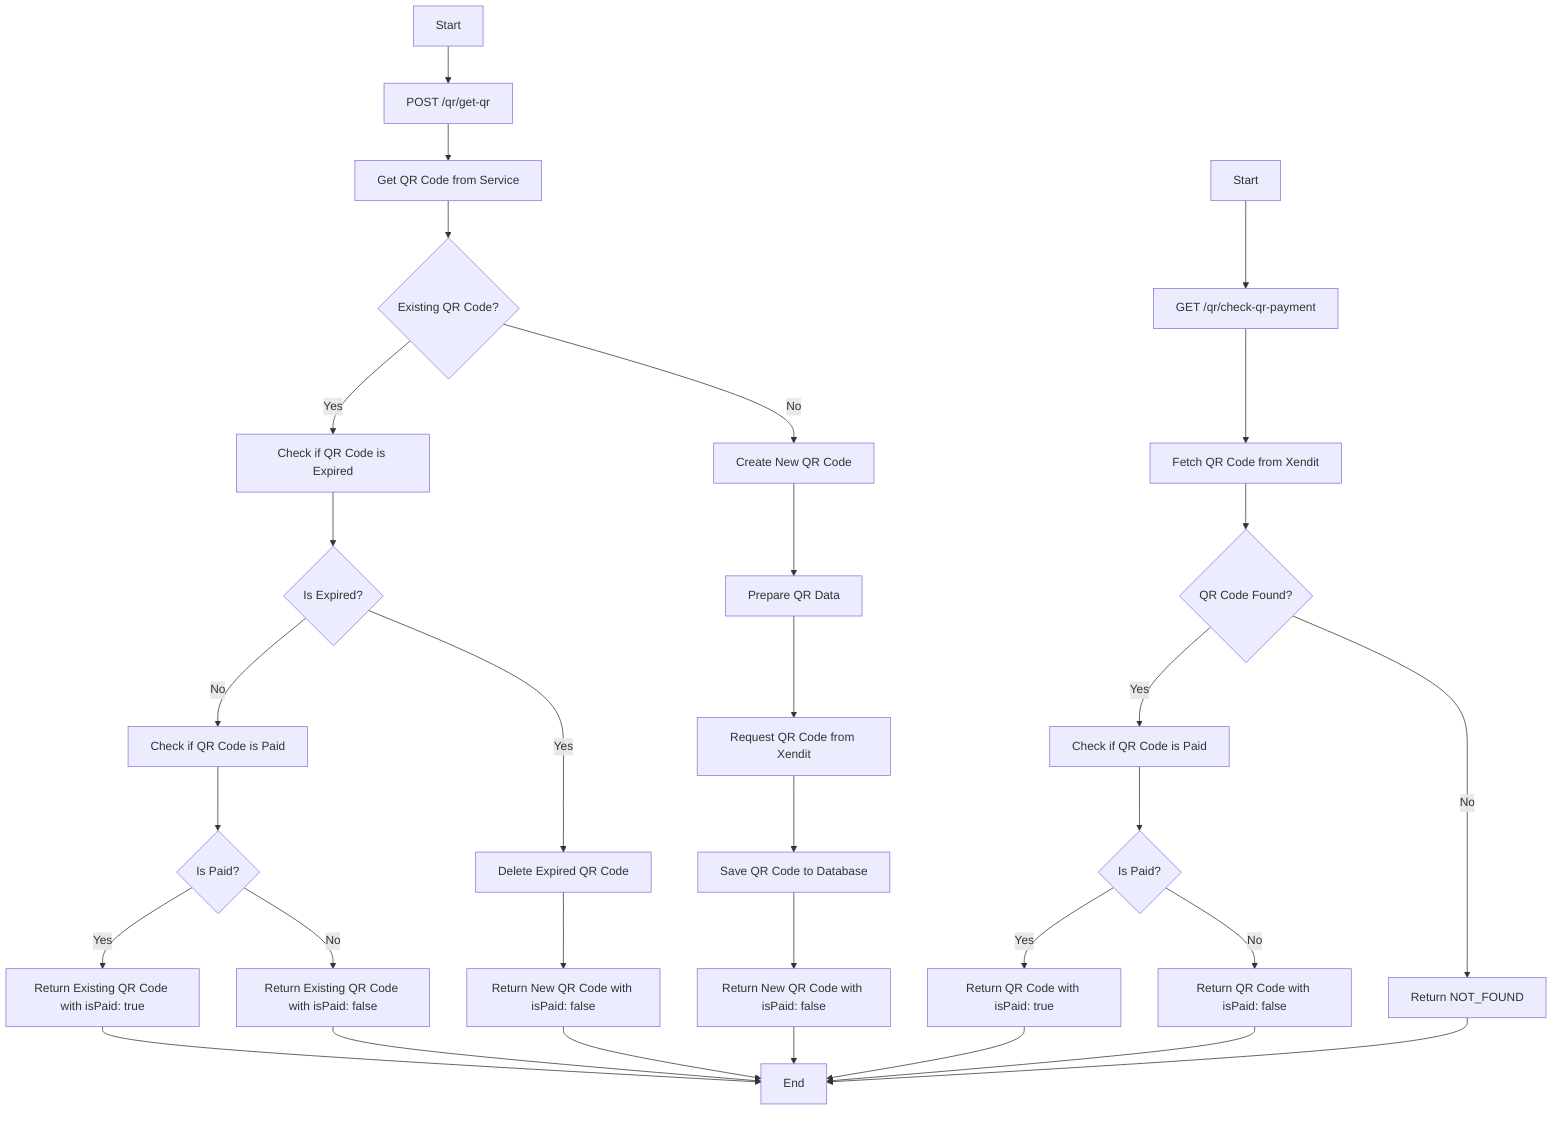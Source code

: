 flowchart TD
    A[Start] --> B[POST /qr/get-qr]
    B --> C[Get QR Code from Service]
    C --> D{Existing QR Code?}
    D -- Yes --> E[Check if QR Code is Expired]
    D -- No --> F[Create New QR Code]
    
    E --> G{Is Expired?}
    G -- Yes --> H[Delete Expired QR Code]
    H --> I[Return New QR Code with isPaid: false]
    G -- No --> J[Check if QR Code is Paid]
    
    J --> K{Is Paid?}
    K -- Yes --> L[Return Existing QR Code with isPaid: true]
    K -- No --> M[Return Existing QR Code with isPaid: false]
    
    F --> N[Prepare QR Data]
    N --> O[Request QR Code from Xendit]
    O --> P[Save QR Code to Database]
    P --> Q[Return New QR Code with isPaid: false]
    
    L --> R[End]
    M --> R
    I --> R
    Q --> R

    %% Check Payment Flow
    A2[Start] --> B2[GET /qr/check-qr-payment]
    B2 --> C2[Fetch QR Code from Xendit]
    C2 --> D2{QR Code Found?}
    D2 -- Yes --> E2[Check if QR Code is Paid]
    D2 -- No --> F2[Return NOT_FOUND]

    E2 --> G2{Is Paid?}
    G2 -- Yes --> H2[Return QR Code with isPaid: true]
    G2 -- No --> I2[Return QR Code with isPaid: false]

    H2 --> R
    I2 --> R
    F2 --> R